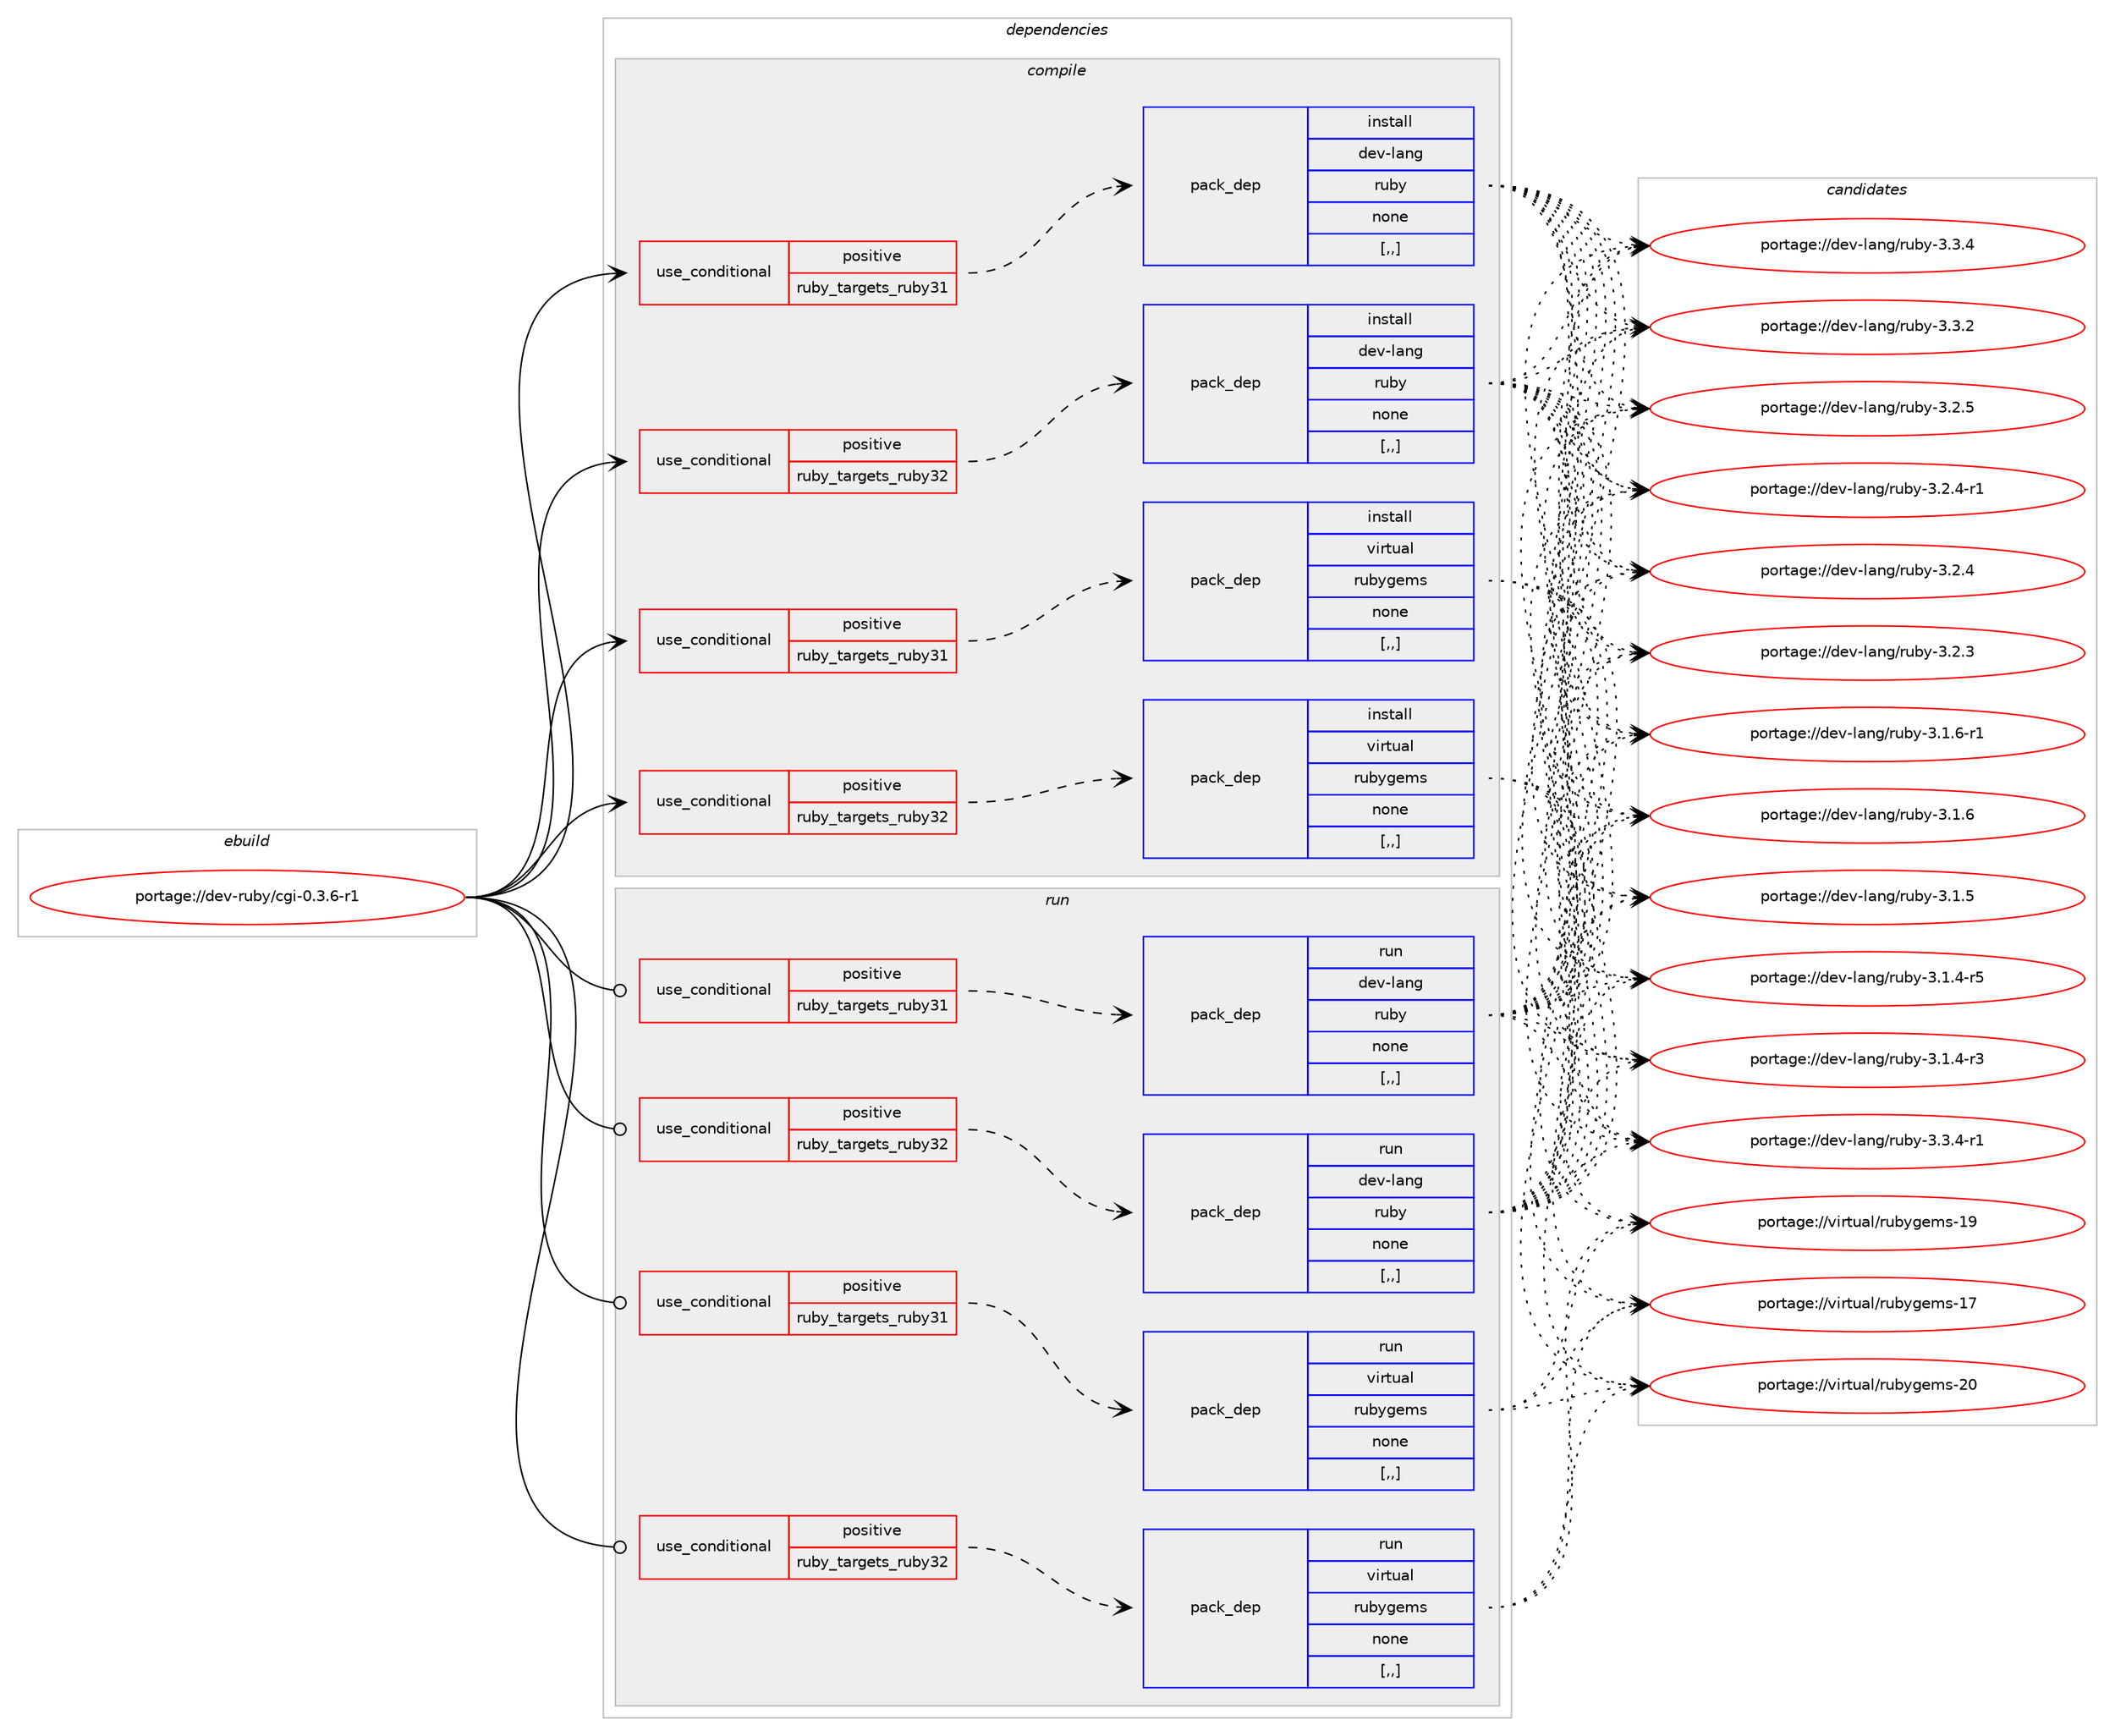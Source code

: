 digraph prolog {

# *************
# Graph options
# *************

newrank=true;
concentrate=true;
compound=true;
graph [rankdir=LR,fontname=Helvetica,fontsize=10,ranksep=1.5];#, ranksep=2.5, nodesep=0.2];
edge  [arrowhead=vee];
node  [fontname=Helvetica,fontsize=10];

# **********
# The ebuild
# **********

subgraph cluster_leftcol {
color=gray;
label=<<i>ebuild</i>>;
id [label="portage://dev-ruby/cgi-0.3.6-r1", color=red, width=4, href="../dev-ruby/cgi-0.3.6-r1.svg"];
}

# ****************
# The dependencies
# ****************

subgraph cluster_midcol {
color=gray;
label=<<i>dependencies</i>>;
subgraph cluster_compile {
fillcolor="#eeeeee";
style=filled;
label=<<i>compile</i>>;
subgraph cond45515 {
dependency179029 [label=<<TABLE BORDER="0" CELLBORDER="1" CELLSPACING="0" CELLPADDING="4"><TR><TD ROWSPAN="3" CELLPADDING="10">use_conditional</TD></TR><TR><TD>positive</TD></TR><TR><TD>ruby_targets_ruby31</TD></TR></TABLE>>, shape=none, color=red];
subgraph pack132221 {
dependency179030 [label=<<TABLE BORDER="0" CELLBORDER="1" CELLSPACING="0" CELLPADDING="4" WIDTH="220"><TR><TD ROWSPAN="6" CELLPADDING="30">pack_dep</TD></TR><TR><TD WIDTH="110">install</TD></TR><TR><TD>dev-lang</TD></TR><TR><TD>ruby</TD></TR><TR><TD>none</TD></TR><TR><TD>[,,]</TD></TR></TABLE>>, shape=none, color=blue];
}
dependency179029:e -> dependency179030:w [weight=20,style="dashed",arrowhead="vee"];
}
id:e -> dependency179029:w [weight=20,style="solid",arrowhead="vee"];
subgraph cond45516 {
dependency179031 [label=<<TABLE BORDER="0" CELLBORDER="1" CELLSPACING="0" CELLPADDING="4"><TR><TD ROWSPAN="3" CELLPADDING="10">use_conditional</TD></TR><TR><TD>positive</TD></TR><TR><TD>ruby_targets_ruby31</TD></TR></TABLE>>, shape=none, color=red];
subgraph pack132222 {
dependency179032 [label=<<TABLE BORDER="0" CELLBORDER="1" CELLSPACING="0" CELLPADDING="4" WIDTH="220"><TR><TD ROWSPAN="6" CELLPADDING="30">pack_dep</TD></TR><TR><TD WIDTH="110">install</TD></TR><TR><TD>virtual</TD></TR><TR><TD>rubygems</TD></TR><TR><TD>none</TD></TR><TR><TD>[,,]</TD></TR></TABLE>>, shape=none, color=blue];
}
dependency179031:e -> dependency179032:w [weight=20,style="dashed",arrowhead="vee"];
}
id:e -> dependency179031:w [weight=20,style="solid",arrowhead="vee"];
subgraph cond45517 {
dependency179033 [label=<<TABLE BORDER="0" CELLBORDER="1" CELLSPACING="0" CELLPADDING="4"><TR><TD ROWSPAN="3" CELLPADDING="10">use_conditional</TD></TR><TR><TD>positive</TD></TR><TR><TD>ruby_targets_ruby32</TD></TR></TABLE>>, shape=none, color=red];
subgraph pack132223 {
dependency179034 [label=<<TABLE BORDER="0" CELLBORDER="1" CELLSPACING="0" CELLPADDING="4" WIDTH="220"><TR><TD ROWSPAN="6" CELLPADDING="30">pack_dep</TD></TR><TR><TD WIDTH="110">install</TD></TR><TR><TD>dev-lang</TD></TR><TR><TD>ruby</TD></TR><TR><TD>none</TD></TR><TR><TD>[,,]</TD></TR></TABLE>>, shape=none, color=blue];
}
dependency179033:e -> dependency179034:w [weight=20,style="dashed",arrowhead="vee"];
}
id:e -> dependency179033:w [weight=20,style="solid",arrowhead="vee"];
subgraph cond45518 {
dependency179035 [label=<<TABLE BORDER="0" CELLBORDER="1" CELLSPACING="0" CELLPADDING="4"><TR><TD ROWSPAN="3" CELLPADDING="10">use_conditional</TD></TR><TR><TD>positive</TD></TR><TR><TD>ruby_targets_ruby32</TD></TR></TABLE>>, shape=none, color=red];
subgraph pack132224 {
dependency179036 [label=<<TABLE BORDER="0" CELLBORDER="1" CELLSPACING="0" CELLPADDING="4" WIDTH="220"><TR><TD ROWSPAN="6" CELLPADDING="30">pack_dep</TD></TR><TR><TD WIDTH="110">install</TD></TR><TR><TD>virtual</TD></TR><TR><TD>rubygems</TD></TR><TR><TD>none</TD></TR><TR><TD>[,,]</TD></TR></TABLE>>, shape=none, color=blue];
}
dependency179035:e -> dependency179036:w [weight=20,style="dashed",arrowhead="vee"];
}
id:e -> dependency179035:w [weight=20,style="solid",arrowhead="vee"];
}
subgraph cluster_compileandrun {
fillcolor="#eeeeee";
style=filled;
label=<<i>compile and run</i>>;
}
subgraph cluster_run {
fillcolor="#eeeeee";
style=filled;
label=<<i>run</i>>;
subgraph cond45519 {
dependency179037 [label=<<TABLE BORDER="0" CELLBORDER="1" CELLSPACING="0" CELLPADDING="4"><TR><TD ROWSPAN="3" CELLPADDING="10">use_conditional</TD></TR><TR><TD>positive</TD></TR><TR><TD>ruby_targets_ruby31</TD></TR></TABLE>>, shape=none, color=red];
subgraph pack132225 {
dependency179038 [label=<<TABLE BORDER="0" CELLBORDER="1" CELLSPACING="0" CELLPADDING="4" WIDTH="220"><TR><TD ROWSPAN="6" CELLPADDING="30">pack_dep</TD></TR><TR><TD WIDTH="110">run</TD></TR><TR><TD>dev-lang</TD></TR><TR><TD>ruby</TD></TR><TR><TD>none</TD></TR><TR><TD>[,,]</TD></TR></TABLE>>, shape=none, color=blue];
}
dependency179037:e -> dependency179038:w [weight=20,style="dashed",arrowhead="vee"];
}
id:e -> dependency179037:w [weight=20,style="solid",arrowhead="odot"];
subgraph cond45520 {
dependency179039 [label=<<TABLE BORDER="0" CELLBORDER="1" CELLSPACING="0" CELLPADDING="4"><TR><TD ROWSPAN="3" CELLPADDING="10">use_conditional</TD></TR><TR><TD>positive</TD></TR><TR><TD>ruby_targets_ruby31</TD></TR></TABLE>>, shape=none, color=red];
subgraph pack132226 {
dependency179040 [label=<<TABLE BORDER="0" CELLBORDER="1" CELLSPACING="0" CELLPADDING="4" WIDTH="220"><TR><TD ROWSPAN="6" CELLPADDING="30">pack_dep</TD></TR><TR><TD WIDTH="110">run</TD></TR><TR><TD>virtual</TD></TR><TR><TD>rubygems</TD></TR><TR><TD>none</TD></TR><TR><TD>[,,]</TD></TR></TABLE>>, shape=none, color=blue];
}
dependency179039:e -> dependency179040:w [weight=20,style="dashed",arrowhead="vee"];
}
id:e -> dependency179039:w [weight=20,style="solid",arrowhead="odot"];
subgraph cond45521 {
dependency179041 [label=<<TABLE BORDER="0" CELLBORDER="1" CELLSPACING="0" CELLPADDING="4"><TR><TD ROWSPAN="3" CELLPADDING="10">use_conditional</TD></TR><TR><TD>positive</TD></TR><TR><TD>ruby_targets_ruby32</TD></TR></TABLE>>, shape=none, color=red];
subgraph pack132227 {
dependency179042 [label=<<TABLE BORDER="0" CELLBORDER="1" CELLSPACING="0" CELLPADDING="4" WIDTH="220"><TR><TD ROWSPAN="6" CELLPADDING="30">pack_dep</TD></TR><TR><TD WIDTH="110">run</TD></TR><TR><TD>dev-lang</TD></TR><TR><TD>ruby</TD></TR><TR><TD>none</TD></TR><TR><TD>[,,]</TD></TR></TABLE>>, shape=none, color=blue];
}
dependency179041:e -> dependency179042:w [weight=20,style="dashed",arrowhead="vee"];
}
id:e -> dependency179041:w [weight=20,style="solid",arrowhead="odot"];
subgraph cond45522 {
dependency179043 [label=<<TABLE BORDER="0" CELLBORDER="1" CELLSPACING="0" CELLPADDING="4"><TR><TD ROWSPAN="3" CELLPADDING="10">use_conditional</TD></TR><TR><TD>positive</TD></TR><TR><TD>ruby_targets_ruby32</TD></TR></TABLE>>, shape=none, color=red];
subgraph pack132228 {
dependency179044 [label=<<TABLE BORDER="0" CELLBORDER="1" CELLSPACING="0" CELLPADDING="4" WIDTH="220"><TR><TD ROWSPAN="6" CELLPADDING="30">pack_dep</TD></TR><TR><TD WIDTH="110">run</TD></TR><TR><TD>virtual</TD></TR><TR><TD>rubygems</TD></TR><TR><TD>none</TD></TR><TR><TD>[,,]</TD></TR></TABLE>>, shape=none, color=blue];
}
dependency179043:e -> dependency179044:w [weight=20,style="dashed",arrowhead="vee"];
}
id:e -> dependency179043:w [weight=20,style="solid",arrowhead="odot"];
}
}

# **************
# The candidates
# **************

subgraph cluster_choices {
rank=same;
color=gray;
label=<<i>candidates</i>>;

subgraph choice132221 {
color=black;
nodesep=1;
choice100101118451089711010347114117981214551465146524511449 [label="portage://dev-lang/ruby-3.3.4-r1", color=red, width=4,href="../dev-lang/ruby-3.3.4-r1.svg"];
choice10010111845108971101034711411798121455146514652 [label="portage://dev-lang/ruby-3.3.4", color=red, width=4,href="../dev-lang/ruby-3.3.4.svg"];
choice10010111845108971101034711411798121455146514650 [label="portage://dev-lang/ruby-3.3.2", color=red, width=4,href="../dev-lang/ruby-3.3.2.svg"];
choice10010111845108971101034711411798121455146504653 [label="portage://dev-lang/ruby-3.2.5", color=red, width=4,href="../dev-lang/ruby-3.2.5.svg"];
choice100101118451089711010347114117981214551465046524511449 [label="portage://dev-lang/ruby-3.2.4-r1", color=red, width=4,href="../dev-lang/ruby-3.2.4-r1.svg"];
choice10010111845108971101034711411798121455146504652 [label="portage://dev-lang/ruby-3.2.4", color=red, width=4,href="../dev-lang/ruby-3.2.4.svg"];
choice10010111845108971101034711411798121455146504651 [label="portage://dev-lang/ruby-3.2.3", color=red, width=4,href="../dev-lang/ruby-3.2.3.svg"];
choice100101118451089711010347114117981214551464946544511449 [label="portage://dev-lang/ruby-3.1.6-r1", color=red, width=4,href="../dev-lang/ruby-3.1.6-r1.svg"];
choice10010111845108971101034711411798121455146494654 [label="portage://dev-lang/ruby-3.1.6", color=red, width=4,href="../dev-lang/ruby-3.1.6.svg"];
choice10010111845108971101034711411798121455146494653 [label="portage://dev-lang/ruby-3.1.5", color=red, width=4,href="../dev-lang/ruby-3.1.5.svg"];
choice100101118451089711010347114117981214551464946524511453 [label="portage://dev-lang/ruby-3.1.4-r5", color=red, width=4,href="../dev-lang/ruby-3.1.4-r5.svg"];
choice100101118451089711010347114117981214551464946524511451 [label="portage://dev-lang/ruby-3.1.4-r3", color=red, width=4,href="../dev-lang/ruby-3.1.4-r3.svg"];
dependency179030:e -> choice100101118451089711010347114117981214551465146524511449:w [style=dotted,weight="100"];
dependency179030:e -> choice10010111845108971101034711411798121455146514652:w [style=dotted,weight="100"];
dependency179030:e -> choice10010111845108971101034711411798121455146514650:w [style=dotted,weight="100"];
dependency179030:e -> choice10010111845108971101034711411798121455146504653:w [style=dotted,weight="100"];
dependency179030:e -> choice100101118451089711010347114117981214551465046524511449:w [style=dotted,weight="100"];
dependency179030:e -> choice10010111845108971101034711411798121455146504652:w [style=dotted,weight="100"];
dependency179030:e -> choice10010111845108971101034711411798121455146504651:w [style=dotted,weight="100"];
dependency179030:e -> choice100101118451089711010347114117981214551464946544511449:w [style=dotted,weight="100"];
dependency179030:e -> choice10010111845108971101034711411798121455146494654:w [style=dotted,weight="100"];
dependency179030:e -> choice10010111845108971101034711411798121455146494653:w [style=dotted,weight="100"];
dependency179030:e -> choice100101118451089711010347114117981214551464946524511453:w [style=dotted,weight="100"];
dependency179030:e -> choice100101118451089711010347114117981214551464946524511451:w [style=dotted,weight="100"];
}
subgraph choice132222 {
color=black;
nodesep=1;
choice118105114116117971084711411798121103101109115455048 [label="portage://virtual/rubygems-20", color=red, width=4,href="../virtual/rubygems-20.svg"];
choice118105114116117971084711411798121103101109115454957 [label="portage://virtual/rubygems-19", color=red, width=4,href="../virtual/rubygems-19.svg"];
choice118105114116117971084711411798121103101109115454955 [label="portage://virtual/rubygems-17", color=red, width=4,href="../virtual/rubygems-17.svg"];
dependency179032:e -> choice118105114116117971084711411798121103101109115455048:w [style=dotted,weight="100"];
dependency179032:e -> choice118105114116117971084711411798121103101109115454957:w [style=dotted,weight="100"];
dependency179032:e -> choice118105114116117971084711411798121103101109115454955:w [style=dotted,weight="100"];
}
subgraph choice132223 {
color=black;
nodesep=1;
choice100101118451089711010347114117981214551465146524511449 [label="portage://dev-lang/ruby-3.3.4-r1", color=red, width=4,href="../dev-lang/ruby-3.3.4-r1.svg"];
choice10010111845108971101034711411798121455146514652 [label="portage://dev-lang/ruby-3.3.4", color=red, width=4,href="../dev-lang/ruby-3.3.4.svg"];
choice10010111845108971101034711411798121455146514650 [label="portage://dev-lang/ruby-3.3.2", color=red, width=4,href="../dev-lang/ruby-3.3.2.svg"];
choice10010111845108971101034711411798121455146504653 [label="portage://dev-lang/ruby-3.2.5", color=red, width=4,href="../dev-lang/ruby-3.2.5.svg"];
choice100101118451089711010347114117981214551465046524511449 [label="portage://dev-lang/ruby-3.2.4-r1", color=red, width=4,href="../dev-lang/ruby-3.2.4-r1.svg"];
choice10010111845108971101034711411798121455146504652 [label="portage://dev-lang/ruby-3.2.4", color=red, width=4,href="../dev-lang/ruby-3.2.4.svg"];
choice10010111845108971101034711411798121455146504651 [label="portage://dev-lang/ruby-3.2.3", color=red, width=4,href="../dev-lang/ruby-3.2.3.svg"];
choice100101118451089711010347114117981214551464946544511449 [label="portage://dev-lang/ruby-3.1.6-r1", color=red, width=4,href="../dev-lang/ruby-3.1.6-r1.svg"];
choice10010111845108971101034711411798121455146494654 [label="portage://dev-lang/ruby-3.1.6", color=red, width=4,href="../dev-lang/ruby-3.1.6.svg"];
choice10010111845108971101034711411798121455146494653 [label="portage://dev-lang/ruby-3.1.5", color=red, width=4,href="../dev-lang/ruby-3.1.5.svg"];
choice100101118451089711010347114117981214551464946524511453 [label="portage://dev-lang/ruby-3.1.4-r5", color=red, width=4,href="../dev-lang/ruby-3.1.4-r5.svg"];
choice100101118451089711010347114117981214551464946524511451 [label="portage://dev-lang/ruby-3.1.4-r3", color=red, width=4,href="../dev-lang/ruby-3.1.4-r3.svg"];
dependency179034:e -> choice100101118451089711010347114117981214551465146524511449:w [style=dotted,weight="100"];
dependency179034:e -> choice10010111845108971101034711411798121455146514652:w [style=dotted,weight="100"];
dependency179034:e -> choice10010111845108971101034711411798121455146514650:w [style=dotted,weight="100"];
dependency179034:e -> choice10010111845108971101034711411798121455146504653:w [style=dotted,weight="100"];
dependency179034:e -> choice100101118451089711010347114117981214551465046524511449:w [style=dotted,weight="100"];
dependency179034:e -> choice10010111845108971101034711411798121455146504652:w [style=dotted,weight="100"];
dependency179034:e -> choice10010111845108971101034711411798121455146504651:w [style=dotted,weight="100"];
dependency179034:e -> choice100101118451089711010347114117981214551464946544511449:w [style=dotted,weight="100"];
dependency179034:e -> choice10010111845108971101034711411798121455146494654:w [style=dotted,weight="100"];
dependency179034:e -> choice10010111845108971101034711411798121455146494653:w [style=dotted,weight="100"];
dependency179034:e -> choice100101118451089711010347114117981214551464946524511453:w [style=dotted,weight="100"];
dependency179034:e -> choice100101118451089711010347114117981214551464946524511451:w [style=dotted,weight="100"];
}
subgraph choice132224 {
color=black;
nodesep=1;
choice118105114116117971084711411798121103101109115455048 [label="portage://virtual/rubygems-20", color=red, width=4,href="../virtual/rubygems-20.svg"];
choice118105114116117971084711411798121103101109115454957 [label="portage://virtual/rubygems-19", color=red, width=4,href="../virtual/rubygems-19.svg"];
choice118105114116117971084711411798121103101109115454955 [label="portage://virtual/rubygems-17", color=red, width=4,href="../virtual/rubygems-17.svg"];
dependency179036:e -> choice118105114116117971084711411798121103101109115455048:w [style=dotted,weight="100"];
dependency179036:e -> choice118105114116117971084711411798121103101109115454957:w [style=dotted,weight="100"];
dependency179036:e -> choice118105114116117971084711411798121103101109115454955:w [style=dotted,weight="100"];
}
subgraph choice132225 {
color=black;
nodesep=1;
choice100101118451089711010347114117981214551465146524511449 [label="portage://dev-lang/ruby-3.3.4-r1", color=red, width=4,href="../dev-lang/ruby-3.3.4-r1.svg"];
choice10010111845108971101034711411798121455146514652 [label="portage://dev-lang/ruby-3.3.4", color=red, width=4,href="../dev-lang/ruby-3.3.4.svg"];
choice10010111845108971101034711411798121455146514650 [label="portage://dev-lang/ruby-3.3.2", color=red, width=4,href="../dev-lang/ruby-3.3.2.svg"];
choice10010111845108971101034711411798121455146504653 [label="portage://dev-lang/ruby-3.2.5", color=red, width=4,href="../dev-lang/ruby-3.2.5.svg"];
choice100101118451089711010347114117981214551465046524511449 [label="portage://dev-lang/ruby-3.2.4-r1", color=red, width=4,href="../dev-lang/ruby-3.2.4-r1.svg"];
choice10010111845108971101034711411798121455146504652 [label="portage://dev-lang/ruby-3.2.4", color=red, width=4,href="../dev-lang/ruby-3.2.4.svg"];
choice10010111845108971101034711411798121455146504651 [label="portage://dev-lang/ruby-3.2.3", color=red, width=4,href="../dev-lang/ruby-3.2.3.svg"];
choice100101118451089711010347114117981214551464946544511449 [label="portage://dev-lang/ruby-3.1.6-r1", color=red, width=4,href="../dev-lang/ruby-3.1.6-r1.svg"];
choice10010111845108971101034711411798121455146494654 [label="portage://dev-lang/ruby-3.1.6", color=red, width=4,href="../dev-lang/ruby-3.1.6.svg"];
choice10010111845108971101034711411798121455146494653 [label="portage://dev-lang/ruby-3.1.5", color=red, width=4,href="../dev-lang/ruby-3.1.5.svg"];
choice100101118451089711010347114117981214551464946524511453 [label="portage://dev-lang/ruby-3.1.4-r5", color=red, width=4,href="../dev-lang/ruby-3.1.4-r5.svg"];
choice100101118451089711010347114117981214551464946524511451 [label="portage://dev-lang/ruby-3.1.4-r3", color=red, width=4,href="../dev-lang/ruby-3.1.4-r3.svg"];
dependency179038:e -> choice100101118451089711010347114117981214551465146524511449:w [style=dotted,weight="100"];
dependency179038:e -> choice10010111845108971101034711411798121455146514652:w [style=dotted,weight="100"];
dependency179038:e -> choice10010111845108971101034711411798121455146514650:w [style=dotted,weight="100"];
dependency179038:e -> choice10010111845108971101034711411798121455146504653:w [style=dotted,weight="100"];
dependency179038:e -> choice100101118451089711010347114117981214551465046524511449:w [style=dotted,weight="100"];
dependency179038:e -> choice10010111845108971101034711411798121455146504652:w [style=dotted,weight="100"];
dependency179038:e -> choice10010111845108971101034711411798121455146504651:w [style=dotted,weight="100"];
dependency179038:e -> choice100101118451089711010347114117981214551464946544511449:w [style=dotted,weight="100"];
dependency179038:e -> choice10010111845108971101034711411798121455146494654:w [style=dotted,weight="100"];
dependency179038:e -> choice10010111845108971101034711411798121455146494653:w [style=dotted,weight="100"];
dependency179038:e -> choice100101118451089711010347114117981214551464946524511453:w [style=dotted,weight="100"];
dependency179038:e -> choice100101118451089711010347114117981214551464946524511451:w [style=dotted,weight="100"];
}
subgraph choice132226 {
color=black;
nodesep=1;
choice118105114116117971084711411798121103101109115455048 [label="portage://virtual/rubygems-20", color=red, width=4,href="../virtual/rubygems-20.svg"];
choice118105114116117971084711411798121103101109115454957 [label="portage://virtual/rubygems-19", color=red, width=4,href="../virtual/rubygems-19.svg"];
choice118105114116117971084711411798121103101109115454955 [label="portage://virtual/rubygems-17", color=red, width=4,href="../virtual/rubygems-17.svg"];
dependency179040:e -> choice118105114116117971084711411798121103101109115455048:w [style=dotted,weight="100"];
dependency179040:e -> choice118105114116117971084711411798121103101109115454957:w [style=dotted,weight="100"];
dependency179040:e -> choice118105114116117971084711411798121103101109115454955:w [style=dotted,weight="100"];
}
subgraph choice132227 {
color=black;
nodesep=1;
choice100101118451089711010347114117981214551465146524511449 [label="portage://dev-lang/ruby-3.3.4-r1", color=red, width=4,href="../dev-lang/ruby-3.3.4-r1.svg"];
choice10010111845108971101034711411798121455146514652 [label="portage://dev-lang/ruby-3.3.4", color=red, width=4,href="../dev-lang/ruby-3.3.4.svg"];
choice10010111845108971101034711411798121455146514650 [label="portage://dev-lang/ruby-3.3.2", color=red, width=4,href="../dev-lang/ruby-3.3.2.svg"];
choice10010111845108971101034711411798121455146504653 [label="portage://dev-lang/ruby-3.2.5", color=red, width=4,href="../dev-lang/ruby-3.2.5.svg"];
choice100101118451089711010347114117981214551465046524511449 [label="portage://dev-lang/ruby-3.2.4-r1", color=red, width=4,href="../dev-lang/ruby-3.2.4-r1.svg"];
choice10010111845108971101034711411798121455146504652 [label="portage://dev-lang/ruby-3.2.4", color=red, width=4,href="../dev-lang/ruby-3.2.4.svg"];
choice10010111845108971101034711411798121455146504651 [label="portage://dev-lang/ruby-3.2.3", color=red, width=4,href="../dev-lang/ruby-3.2.3.svg"];
choice100101118451089711010347114117981214551464946544511449 [label="portage://dev-lang/ruby-3.1.6-r1", color=red, width=4,href="../dev-lang/ruby-3.1.6-r1.svg"];
choice10010111845108971101034711411798121455146494654 [label="portage://dev-lang/ruby-3.1.6", color=red, width=4,href="../dev-lang/ruby-3.1.6.svg"];
choice10010111845108971101034711411798121455146494653 [label="portage://dev-lang/ruby-3.1.5", color=red, width=4,href="../dev-lang/ruby-3.1.5.svg"];
choice100101118451089711010347114117981214551464946524511453 [label="portage://dev-lang/ruby-3.1.4-r5", color=red, width=4,href="../dev-lang/ruby-3.1.4-r5.svg"];
choice100101118451089711010347114117981214551464946524511451 [label="portage://dev-lang/ruby-3.1.4-r3", color=red, width=4,href="../dev-lang/ruby-3.1.4-r3.svg"];
dependency179042:e -> choice100101118451089711010347114117981214551465146524511449:w [style=dotted,weight="100"];
dependency179042:e -> choice10010111845108971101034711411798121455146514652:w [style=dotted,weight="100"];
dependency179042:e -> choice10010111845108971101034711411798121455146514650:w [style=dotted,weight="100"];
dependency179042:e -> choice10010111845108971101034711411798121455146504653:w [style=dotted,weight="100"];
dependency179042:e -> choice100101118451089711010347114117981214551465046524511449:w [style=dotted,weight="100"];
dependency179042:e -> choice10010111845108971101034711411798121455146504652:w [style=dotted,weight="100"];
dependency179042:e -> choice10010111845108971101034711411798121455146504651:w [style=dotted,weight="100"];
dependency179042:e -> choice100101118451089711010347114117981214551464946544511449:w [style=dotted,weight="100"];
dependency179042:e -> choice10010111845108971101034711411798121455146494654:w [style=dotted,weight="100"];
dependency179042:e -> choice10010111845108971101034711411798121455146494653:w [style=dotted,weight="100"];
dependency179042:e -> choice100101118451089711010347114117981214551464946524511453:w [style=dotted,weight="100"];
dependency179042:e -> choice100101118451089711010347114117981214551464946524511451:w [style=dotted,weight="100"];
}
subgraph choice132228 {
color=black;
nodesep=1;
choice118105114116117971084711411798121103101109115455048 [label="portage://virtual/rubygems-20", color=red, width=4,href="../virtual/rubygems-20.svg"];
choice118105114116117971084711411798121103101109115454957 [label="portage://virtual/rubygems-19", color=red, width=4,href="../virtual/rubygems-19.svg"];
choice118105114116117971084711411798121103101109115454955 [label="portage://virtual/rubygems-17", color=red, width=4,href="../virtual/rubygems-17.svg"];
dependency179044:e -> choice118105114116117971084711411798121103101109115455048:w [style=dotted,weight="100"];
dependency179044:e -> choice118105114116117971084711411798121103101109115454957:w [style=dotted,weight="100"];
dependency179044:e -> choice118105114116117971084711411798121103101109115454955:w [style=dotted,weight="100"];
}
}

}
